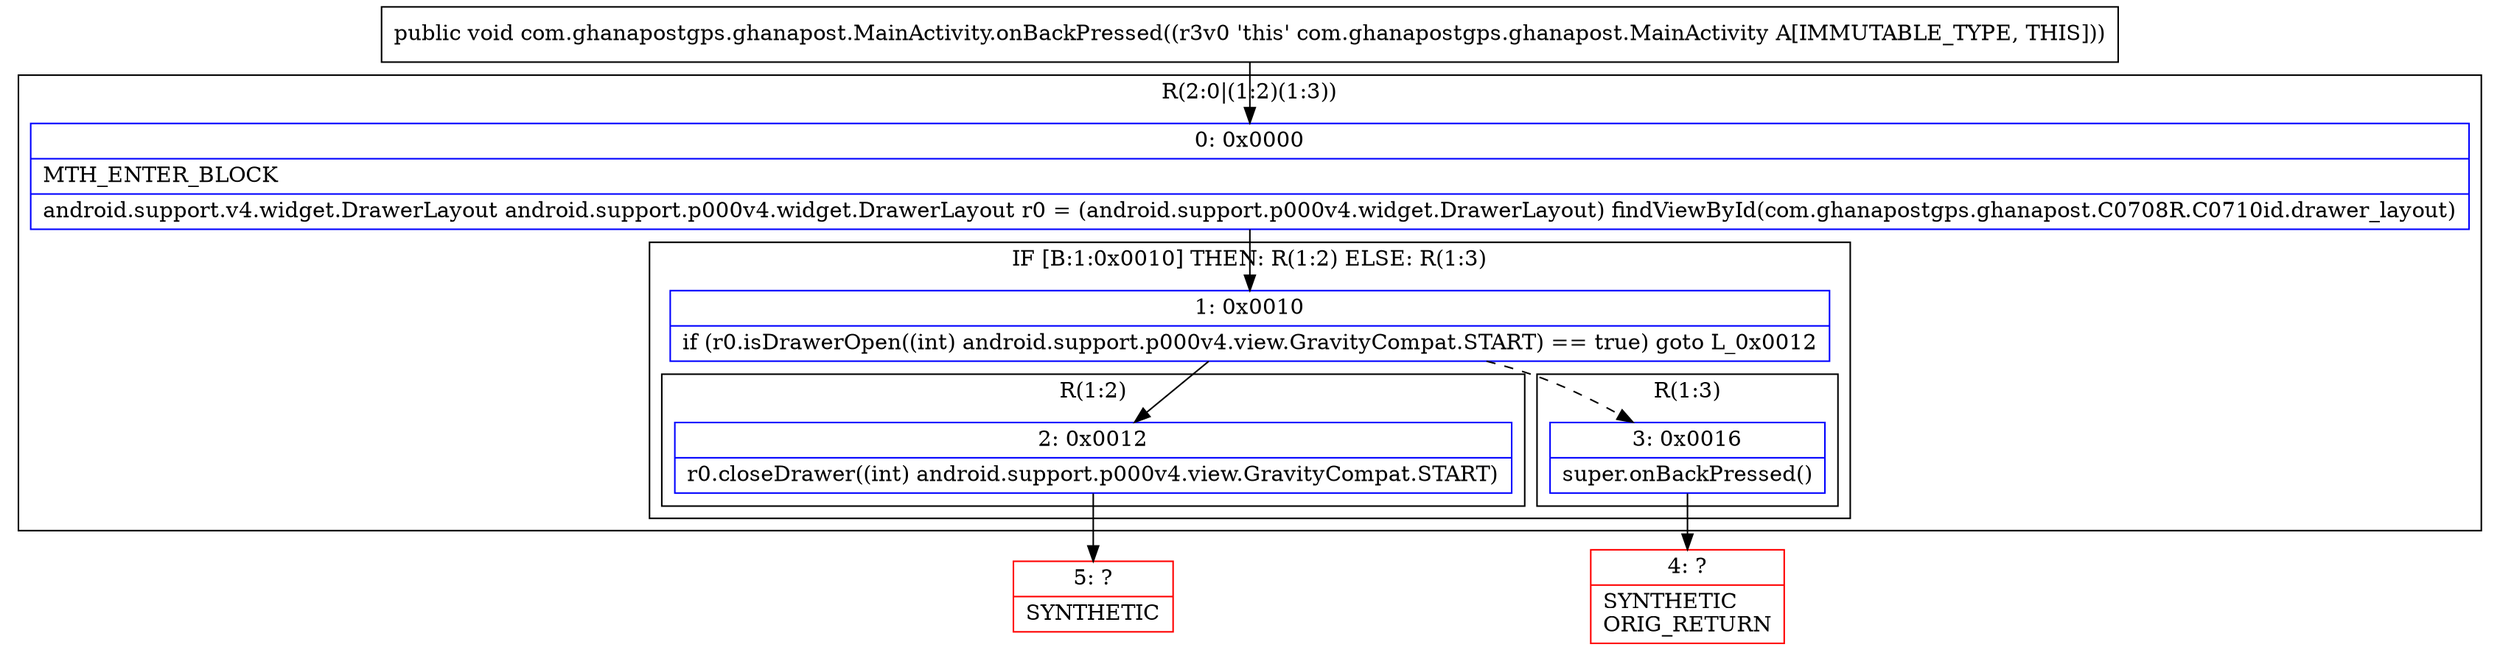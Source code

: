 digraph "CFG forcom.ghanapostgps.ghanapost.MainActivity.onBackPressed()V" {
subgraph cluster_Region_1199916384 {
label = "R(2:0|(1:2)(1:3))";
node [shape=record,color=blue];
Node_0 [shape=record,label="{0\:\ 0x0000|MTH_ENTER_BLOCK\l|android.support.v4.widget.DrawerLayout android.support.p000v4.widget.DrawerLayout r0 = (android.support.p000v4.widget.DrawerLayout) findViewById(com.ghanapostgps.ghanapost.C0708R.C0710id.drawer_layout)\l}"];
subgraph cluster_IfRegion_1838070333 {
label = "IF [B:1:0x0010] THEN: R(1:2) ELSE: R(1:3)";
node [shape=record,color=blue];
Node_1 [shape=record,label="{1\:\ 0x0010|if (r0.isDrawerOpen((int) android.support.p000v4.view.GravityCompat.START) == true) goto L_0x0012\l}"];
subgraph cluster_Region_1419572992 {
label = "R(1:2)";
node [shape=record,color=blue];
Node_2 [shape=record,label="{2\:\ 0x0012|r0.closeDrawer((int) android.support.p000v4.view.GravityCompat.START)\l}"];
}
subgraph cluster_Region_1244158551 {
label = "R(1:3)";
node [shape=record,color=blue];
Node_3 [shape=record,label="{3\:\ 0x0016|super.onBackPressed()\l}"];
}
}
}
Node_4 [shape=record,color=red,label="{4\:\ ?|SYNTHETIC\lORIG_RETURN\l}"];
Node_5 [shape=record,color=red,label="{5\:\ ?|SYNTHETIC\l}"];
MethodNode[shape=record,label="{public void com.ghanapostgps.ghanapost.MainActivity.onBackPressed((r3v0 'this' com.ghanapostgps.ghanapost.MainActivity A[IMMUTABLE_TYPE, THIS])) }"];
MethodNode -> Node_0;
Node_0 -> Node_1;
Node_1 -> Node_2;
Node_1 -> Node_3[style=dashed];
Node_2 -> Node_5;
Node_3 -> Node_4;
}

